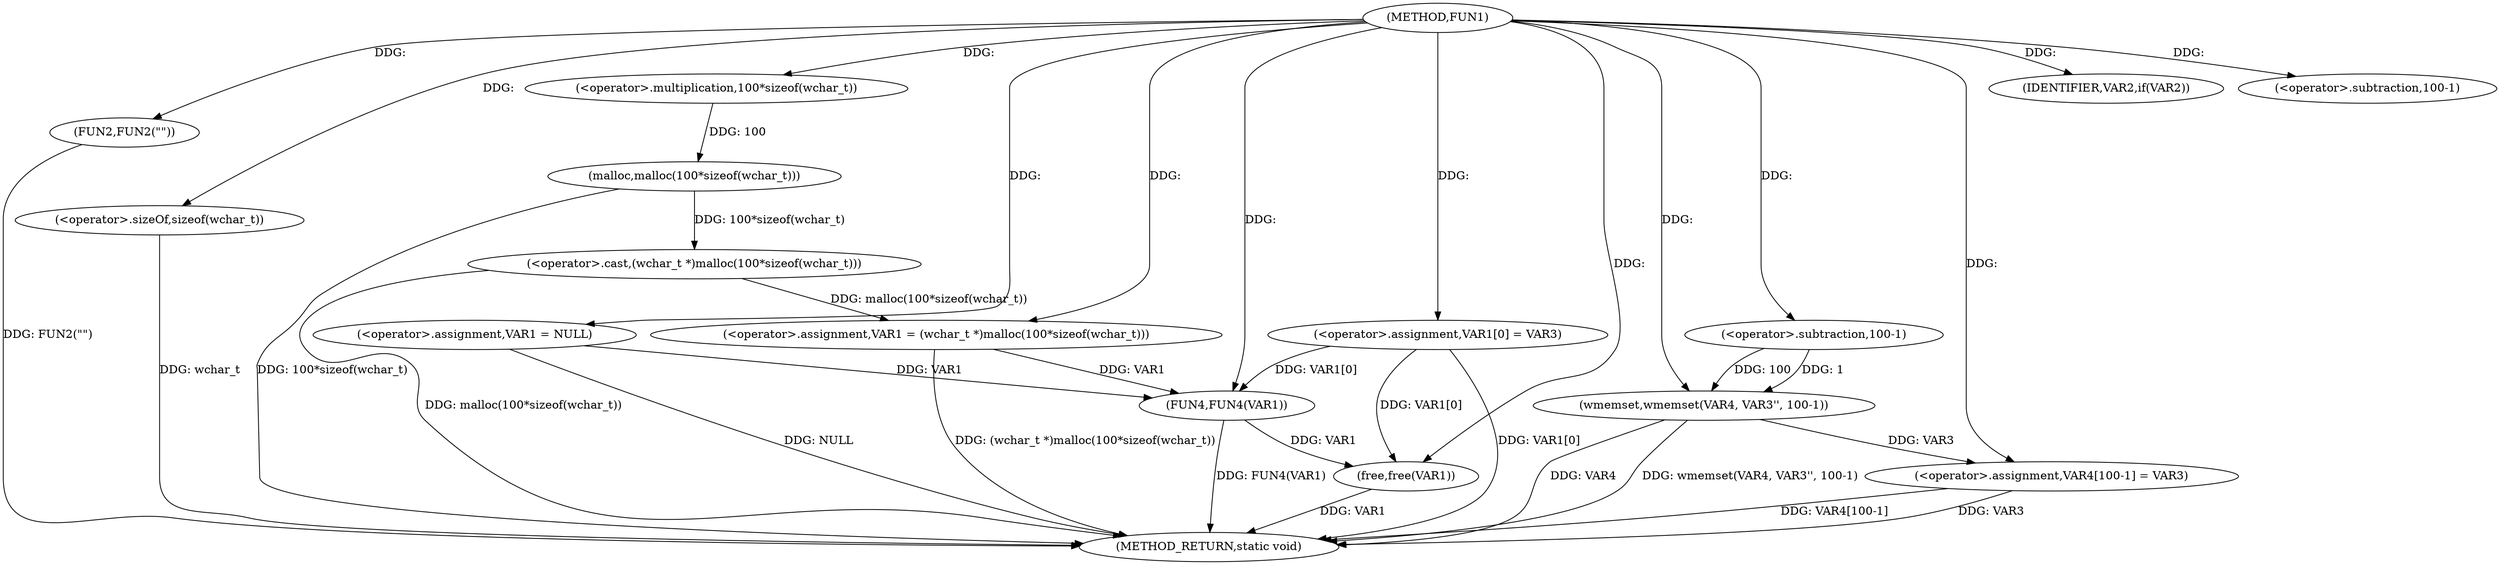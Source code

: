 digraph FUN1 {  
"1000100" [label = "(METHOD,FUN1)" ]
"1000146" [label = "(METHOD_RETURN,static void)" ]
"1000103" [label = "(<operator>.assignment,VAR1 = NULL)" ]
"1000107" [label = "(IDENTIFIER,VAR2,if(VAR2))" ]
"1000109" [label = "(FUN2,FUN2(\"\"))" ]
"1000113" [label = "(<operator>.assignment,VAR1 = (wchar_t *)malloc(100*sizeof(wchar_t)))" ]
"1000115" [label = "(<operator>.cast,(wchar_t *)malloc(100*sizeof(wchar_t)))" ]
"1000117" [label = "(malloc,malloc(100*sizeof(wchar_t)))" ]
"1000118" [label = "(<operator>.multiplication,100*sizeof(wchar_t))" ]
"1000120" [label = "(<operator>.sizeOf,sizeof(wchar_t))" ]
"1000122" [label = "(<operator>.assignment,VAR1[0] = VAR3)" ]
"1000129" [label = "(wmemset,wmemset(VAR4, VAR3'', 100-1))" ]
"1000132" [label = "(<operator>.subtraction,100-1)" ]
"1000135" [label = "(<operator>.assignment,VAR4[100-1] = VAR3)" ]
"1000138" [label = "(<operator>.subtraction,100-1)" ]
"1000142" [label = "(FUN4,FUN4(VAR1))" ]
"1000144" [label = "(free,free(VAR1))" ]
  "1000115" -> "1000146"  [ label = "DDG: malloc(100*sizeof(wchar_t))"] 
  "1000129" -> "1000146"  [ label = "DDG: VAR4"] 
  "1000142" -> "1000146"  [ label = "DDG: FUN4(VAR1)"] 
  "1000103" -> "1000146"  [ label = "DDG: NULL"] 
  "1000117" -> "1000146"  [ label = "DDG: 100*sizeof(wchar_t)"] 
  "1000109" -> "1000146"  [ label = "DDG: FUN2(\"\")"] 
  "1000122" -> "1000146"  [ label = "DDG: VAR1[0]"] 
  "1000135" -> "1000146"  [ label = "DDG: VAR3"] 
  "1000129" -> "1000146"  [ label = "DDG: wmemset(VAR4, VAR3'', 100-1)"] 
  "1000113" -> "1000146"  [ label = "DDG: (wchar_t *)malloc(100*sizeof(wchar_t))"] 
  "1000120" -> "1000146"  [ label = "DDG: wchar_t"] 
  "1000135" -> "1000146"  [ label = "DDG: VAR4[100-1]"] 
  "1000144" -> "1000146"  [ label = "DDG: VAR1"] 
  "1000100" -> "1000103"  [ label = "DDG: "] 
  "1000100" -> "1000107"  [ label = "DDG: "] 
  "1000100" -> "1000109"  [ label = "DDG: "] 
  "1000115" -> "1000113"  [ label = "DDG: malloc(100*sizeof(wchar_t))"] 
  "1000100" -> "1000113"  [ label = "DDG: "] 
  "1000117" -> "1000115"  [ label = "DDG: 100*sizeof(wchar_t)"] 
  "1000118" -> "1000117"  [ label = "DDG: 100"] 
  "1000100" -> "1000118"  [ label = "DDG: "] 
  "1000100" -> "1000120"  [ label = "DDG: "] 
  "1000100" -> "1000122"  [ label = "DDG: "] 
  "1000100" -> "1000129"  [ label = "DDG: "] 
  "1000132" -> "1000129"  [ label = "DDG: 100"] 
  "1000132" -> "1000129"  [ label = "DDG: 1"] 
  "1000100" -> "1000132"  [ label = "DDG: "] 
  "1000129" -> "1000135"  [ label = "DDG: VAR3"] 
  "1000100" -> "1000135"  [ label = "DDG: "] 
  "1000100" -> "1000138"  [ label = "DDG: "] 
  "1000103" -> "1000142"  [ label = "DDG: VAR1"] 
  "1000113" -> "1000142"  [ label = "DDG: VAR1"] 
  "1000122" -> "1000142"  [ label = "DDG: VAR1[0]"] 
  "1000100" -> "1000142"  [ label = "DDG: "] 
  "1000122" -> "1000144"  [ label = "DDG: VAR1[0]"] 
  "1000142" -> "1000144"  [ label = "DDG: VAR1"] 
  "1000100" -> "1000144"  [ label = "DDG: "] 
}
